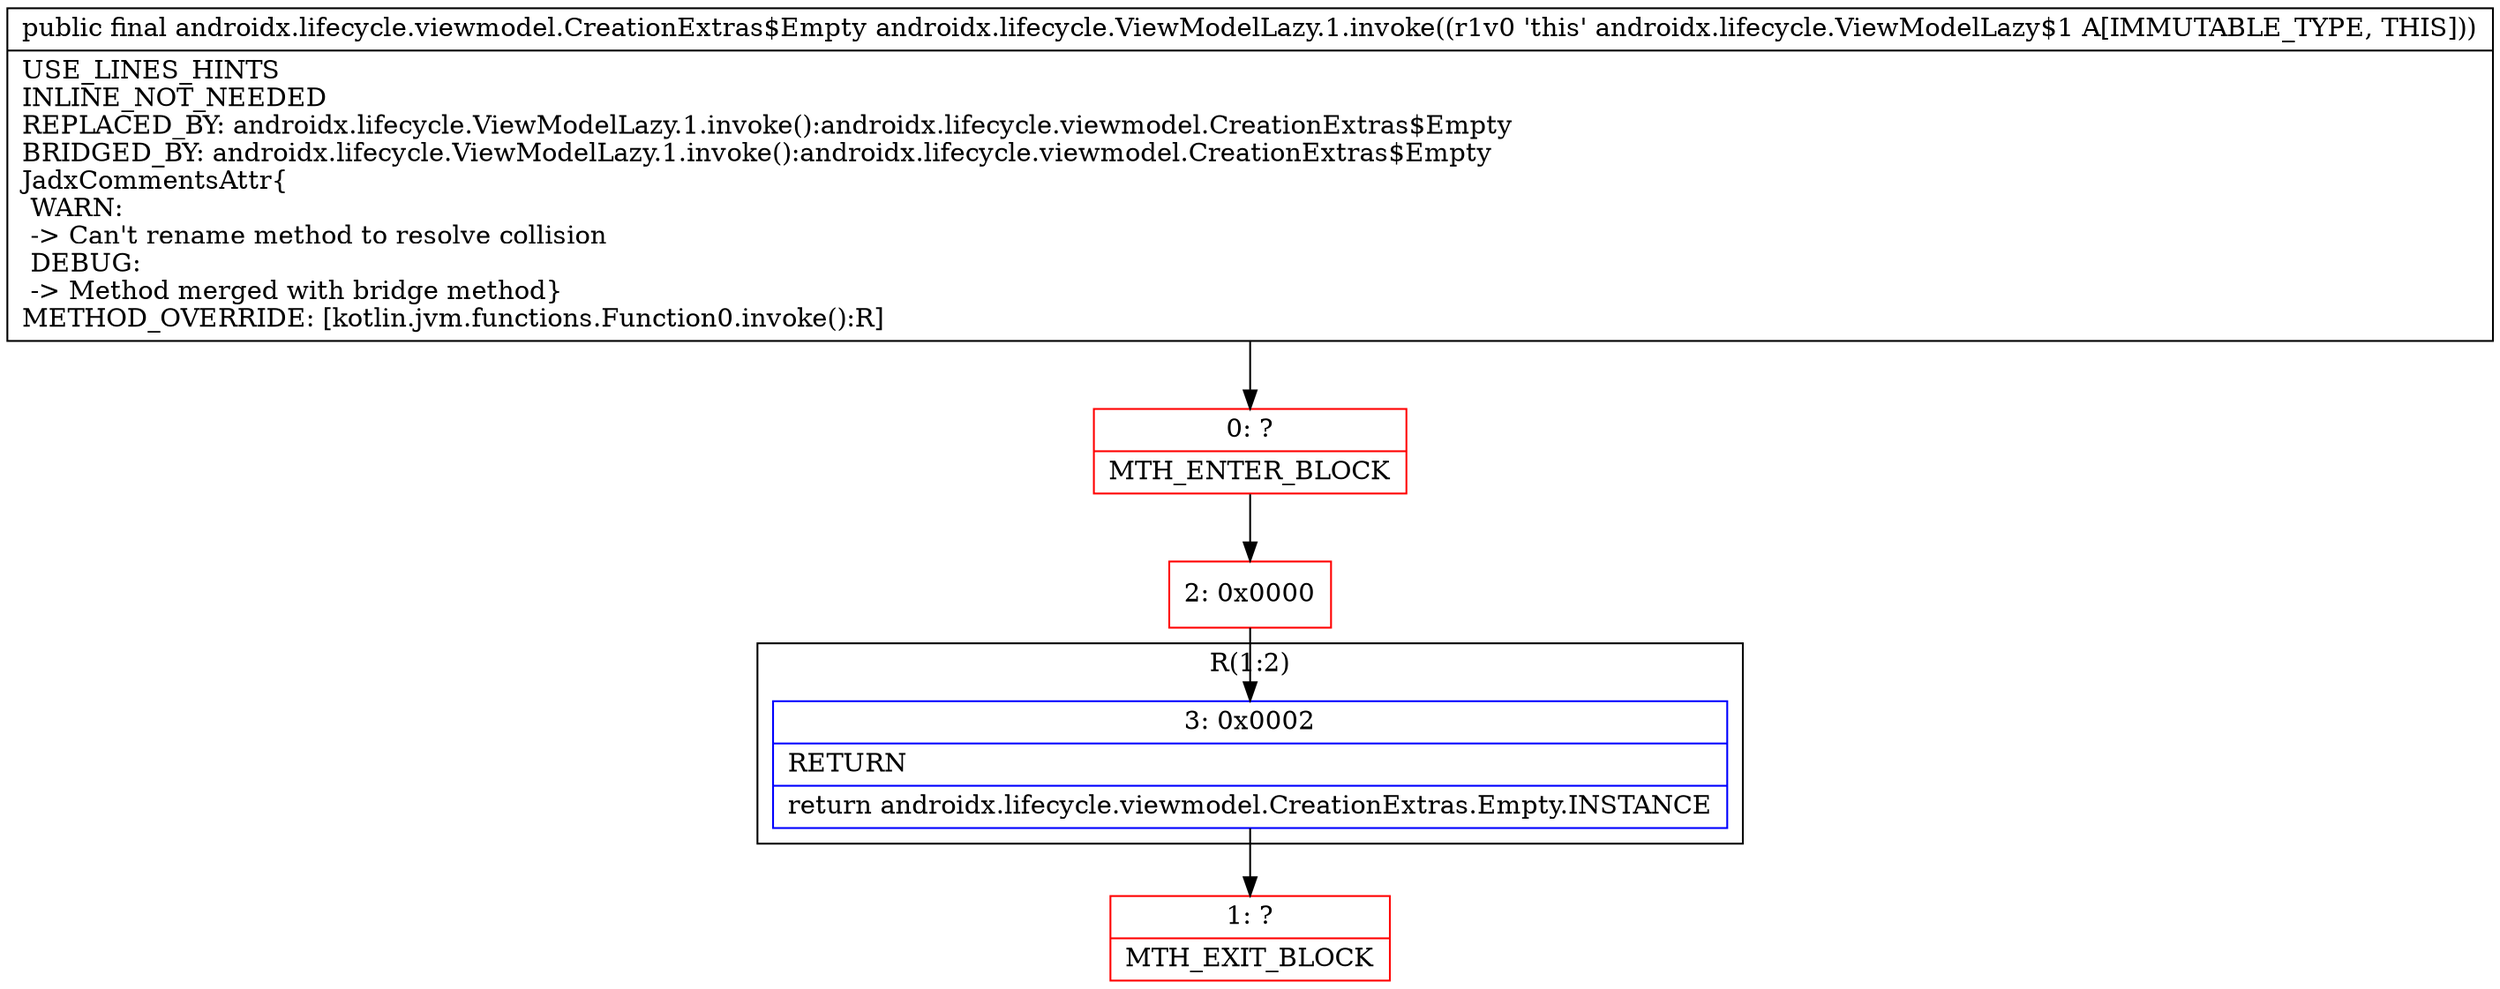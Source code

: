 digraph "CFG forandroidx.lifecycle.ViewModelLazy.1.invoke()Landroidx\/lifecycle\/viewmodel\/CreationExtras$Empty;" {
subgraph cluster_Region_1136790091 {
label = "R(1:2)";
node [shape=record,color=blue];
Node_3 [shape=record,label="{3\:\ 0x0002|RETURN\l|return androidx.lifecycle.viewmodel.CreationExtras.Empty.INSTANCE\l}"];
}
Node_0 [shape=record,color=red,label="{0\:\ ?|MTH_ENTER_BLOCK\l}"];
Node_2 [shape=record,color=red,label="{2\:\ 0x0000}"];
Node_1 [shape=record,color=red,label="{1\:\ ?|MTH_EXIT_BLOCK\l}"];
MethodNode[shape=record,label="{public final androidx.lifecycle.viewmodel.CreationExtras$Empty androidx.lifecycle.ViewModelLazy.1.invoke((r1v0 'this' androidx.lifecycle.ViewModelLazy$1 A[IMMUTABLE_TYPE, THIS]))  | USE_LINES_HINTS\lINLINE_NOT_NEEDED\lREPLACED_BY: androidx.lifecycle.ViewModelLazy.1.invoke():androidx.lifecycle.viewmodel.CreationExtras$Empty\lBRIDGED_BY: androidx.lifecycle.ViewModelLazy.1.invoke():androidx.lifecycle.viewmodel.CreationExtras$Empty\lJadxCommentsAttr\{\l WARN: \l \-\> Can't rename method to resolve collision\l DEBUG: \l \-\> Method merged with bridge method\}\lMETHOD_OVERRIDE: [kotlin.jvm.functions.Function0.invoke():R]\l}"];
MethodNode -> Node_0;Node_3 -> Node_1;
Node_0 -> Node_2;
Node_2 -> Node_3;
}


